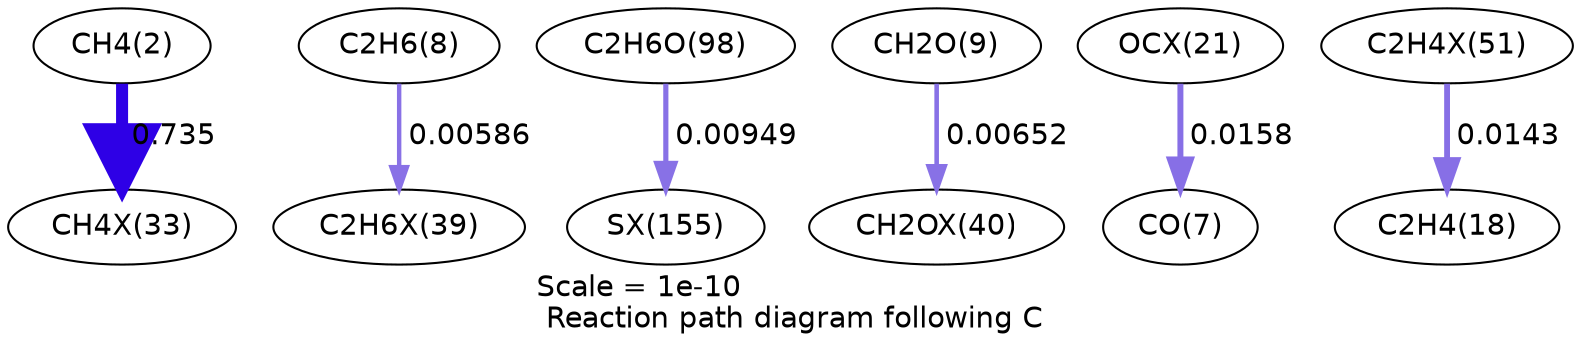 digraph reaction_paths {
center=1;
s4 -> s48[fontname="Helvetica", penwidth=5.77, arrowsize=2.88, color="0.7, 1.24, 0.9"
, label=" 0.735"];
s10 -> s54[fontname="Helvetica", penwidth=2.12, arrowsize=1.06, color="0.7, 0.506, 0.9"
, label=" 0.00586"];
s26 -> s75[fontname="Helvetica", penwidth=2.48, arrowsize=1.24, color="0.7, 0.509, 0.9"
, label=" 0.00949"];
s11 -> s55[fontname="Helvetica", penwidth=2.2, arrowsize=1.1, color="0.7, 0.507, 0.9"
, label=" 0.00652"];
s41 -> s9[fontname="Helvetica", penwidth=2.87, arrowsize=1.43, color="0.7, 0.516, 0.9"
, label=" 0.0158"];
s66 -> s20[fontname="Helvetica", penwidth=2.8, arrowsize=1.4, color="0.7, 0.514, 0.9"
, label=" 0.0143"];
s4 [ fontname="Helvetica", label="CH4(2)"];
s9 [ fontname="Helvetica", label="CO(7)"];
s10 [ fontname="Helvetica", label="C2H6(8)"];
s11 [ fontname="Helvetica", label="CH2O(9)"];
s20 [ fontname="Helvetica", label="C2H4(18)"];
s26 [ fontname="Helvetica", label="C2H6O(98)"];
s41 [ fontname="Helvetica", label="OCX(21)"];
s48 [ fontname="Helvetica", label="CH4X(33)"];
s54 [ fontname="Helvetica", label="C2H6X(39)"];
s55 [ fontname="Helvetica", label="CH2OX(40)"];
s66 [ fontname="Helvetica", label="C2H4X(51)"];
s75 [ fontname="Helvetica", label="SX(155)"];
 label = "Scale = 1e-10\l Reaction path diagram following C";
 fontname = "Helvetica";
}
